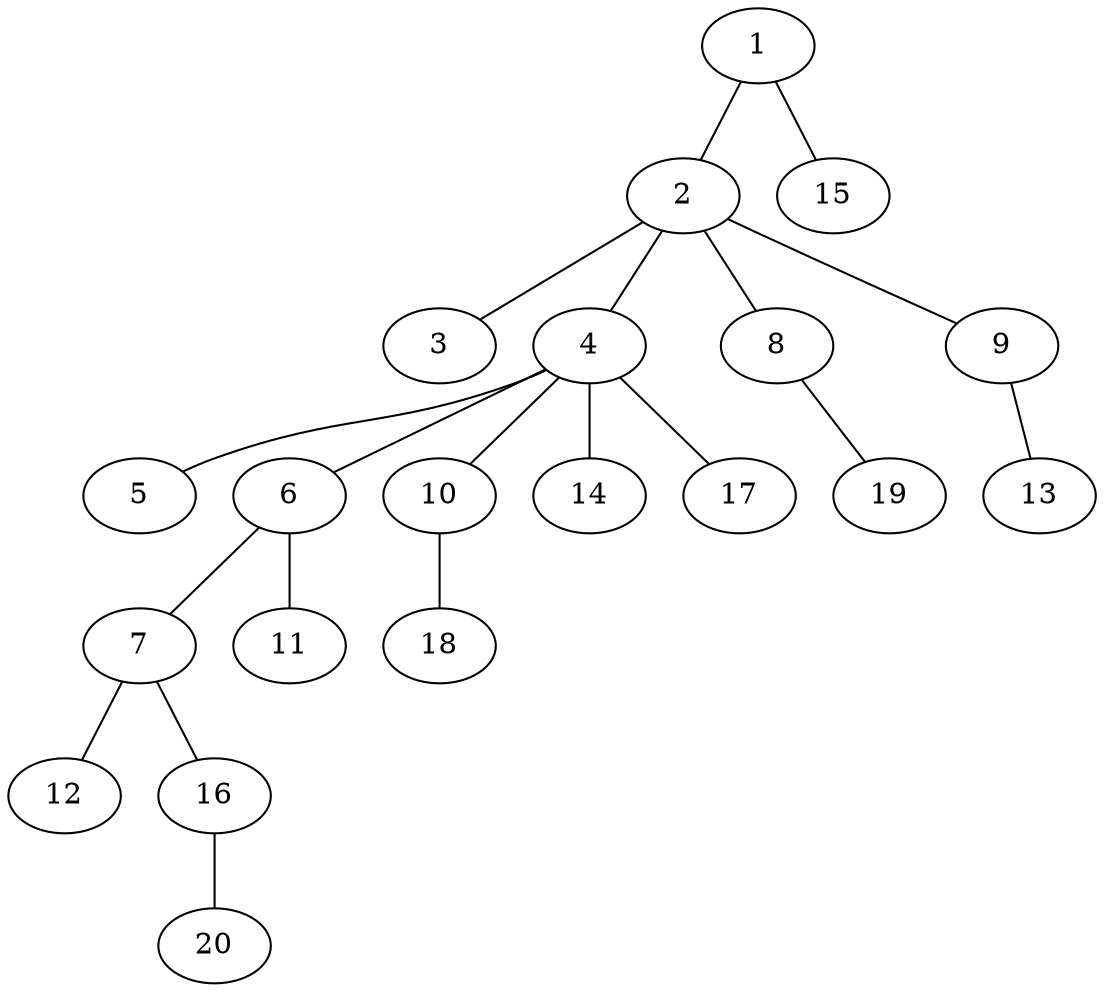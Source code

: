 graph graphname {1--2
1--15
2--3
2--4
2--8
2--9
4--5
4--6
4--10
4--14
4--17
6--7
6--11
7--12
7--16
8--19
9--13
10--18
16--20
}